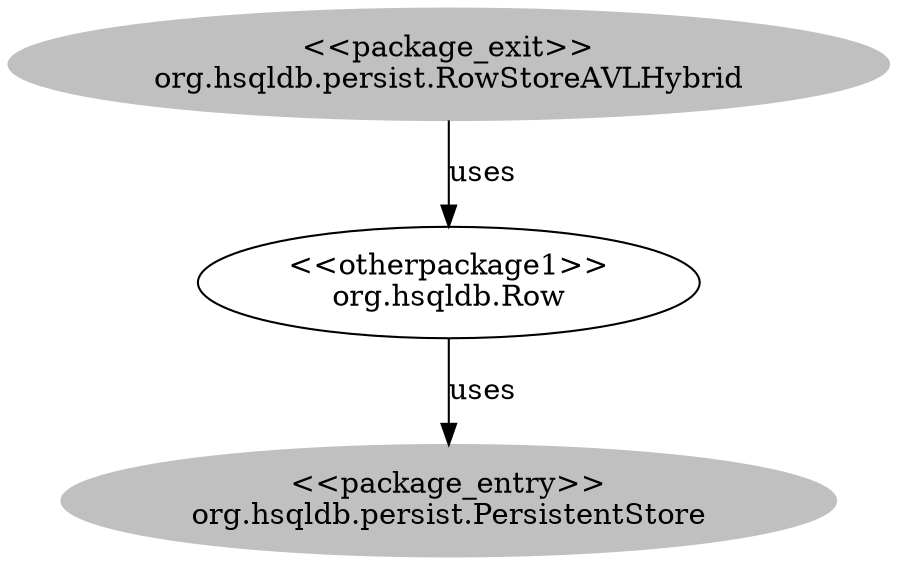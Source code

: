 digraph cd {
	org_hsqldb_persist_RowStoreAVLHybrid [label="<<package_exit>>
org.hsqldb.persist.RowStoreAVLHybrid",style=filled,color="grey"];
	org_hsqldb_persist_PersistentStore [label="<<package_entry>>
org.hsqldb.persist.PersistentStore",style=filled,color="grey"];
	org_hsqldb_Row [label="<<otherpackage1>>
org.hsqldb.Row"];
	org_hsqldb_persist_RowStoreAVLHybrid -> org_hsqldb_Row [label=uses];
	org_hsqldb_Row -> org_hsqldb_persist_PersistentStore [label=uses];
}

